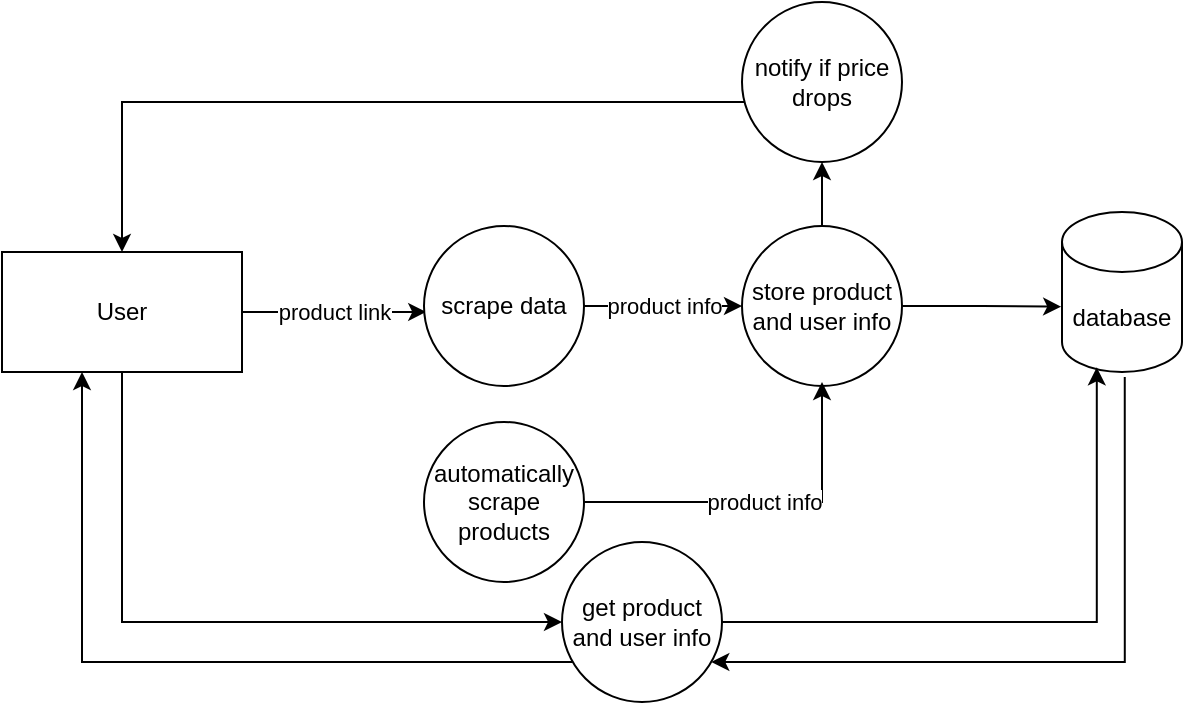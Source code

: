 <mxfile version="24.8.4">
  <diagram name="Page-1" id="J1OLVD6FokkQjAiOn1Qf">
    <mxGraphModel dx="1028" dy="1640" grid="1" gridSize="10" guides="1" tooltips="1" connect="1" arrows="1" fold="1" page="1" pageScale="1" pageWidth="850" pageHeight="1100" math="0" shadow="0">
      <root>
        <mxCell id="0" />
        <mxCell id="1" parent="0" />
        <mxCell id="IebLuJltOp7YtP0OwvvJ-4" value="product link" style="edgeStyle=orthogonalEdgeStyle;rounded=0;orthogonalLoop=1;jettySize=auto;html=1;entryX=0.014;entryY=0.537;entryDx=0;entryDy=0;entryPerimeter=0;" parent="1" source="IebLuJltOp7YtP0OwvvJ-2" target="IebLuJltOp7YtP0OwvvJ-3" edge="1">
          <mxGeometry relative="1" as="geometry">
            <mxPoint x="155" y="220" as="targetPoint" />
            <Array as="points">
              <mxPoint x="260" y="145" />
              <mxPoint x="260" y="145" />
            </Array>
          </mxGeometry>
        </mxCell>
        <mxCell id="_q3-5ZZ_aTb9fxmyT0Ox-3" style="edgeStyle=orthogonalEdgeStyle;rounded=0;orthogonalLoop=1;jettySize=auto;html=1;entryX=0;entryY=0.5;entryDx=0;entryDy=0;" edge="1" parent="1" source="IebLuJltOp7YtP0OwvvJ-2" target="IebLuJltOp7YtP0OwvvJ-17">
          <mxGeometry relative="1" as="geometry">
            <Array as="points">
              <mxPoint x="160" y="300" />
            </Array>
          </mxGeometry>
        </mxCell>
        <mxCell id="IebLuJltOp7YtP0OwvvJ-2" value="User" style="rounded=0;whiteSpace=wrap;html=1;" parent="1" vertex="1">
          <mxGeometry x="100" y="115" width="120" height="60" as="geometry" />
        </mxCell>
        <mxCell id="IebLuJltOp7YtP0OwvvJ-6" value="product info" style="edgeStyle=orthogonalEdgeStyle;rounded=0;orthogonalLoop=1;jettySize=auto;html=1;" parent="1" source="IebLuJltOp7YtP0OwvvJ-3" target="IebLuJltOp7YtP0OwvvJ-5" edge="1">
          <mxGeometry relative="1" as="geometry" />
        </mxCell>
        <mxCell id="IebLuJltOp7YtP0OwvvJ-3" value="scrape data" style="ellipse;whiteSpace=wrap;html=1;rounded=0;" parent="1" vertex="1">
          <mxGeometry x="311" y="102" width="80" height="80" as="geometry" />
        </mxCell>
        <mxCell id="IebLuJltOp7YtP0OwvvJ-8" value="" style="edgeStyle=orthogonalEdgeStyle;rounded=0;orthogonalLoop=1;jettySize=auto;html=1;entryX=-0.007;entryY=0.592;entryDx=0;entryDy=0;entryPerimeter=0;" parent="1" source="IebLuJltOp7YtP0OwvvJ-5" target="_q3-5ZZ_aTb9fxmyT0Ox-1" edge="1">
          <mxGeometry relative="1" as="geometry">
            <mxPoint x="583" y="220" as="targetPoint" />
          </mxGeometry>
        </mxCell>
        <mxCell id="_q3-5ZZ_aTb9fxmyT0Ox-8" value="" style="edgeStyle=orthogonalEdgeStyle;rounded=0;orthogonalLoop=1;jettySize=auto;html=1;" edge="1" parent="1" source="IebLuJltOp7YtP0OwvvJ-5" target="IebLuJltOp7YtP0OwvvJ-14">
          <mxGeometry relative="1" as="geometry" />
        </mxCell>
        <mxCell id="IebLuJltOp7YtP0OwvvJ-5" value="store product and user info" style="ellipse;whiteSpace=wrap;html=1;rounded=0;" parent="1" vertex="1">
          <mxGeometry x="470" y="102" width="80" height="80" as="geometry" />
        </mxCell>
        <mxCell id="IebLuJltOp7YtP0OwvvJ-16" value="" style="edgeStyle=orthogonalEdgeStyle;rounded=0;orthogonalLoop=1;jettySize=auto;html=1;" parent="1" source="IebLuJltOp7YtP0OwvvJ-14" target="IebLuJltOp7YtP0OwvvJ-2" edge="1">
          <mxGeometry relative="1" as="geometry">
            <Array as="points">
              <mxPoint x="160" y="40" />
            </Array>
          </mxGeometry>
        </mxCell>
        <mxCell id="IebLuJltOp7YtP0OwvvJ-14" value="notify if price drops" style="ellipse;whiteSpace=wrap;html=1;rounded=0;" parent="1" vertex="1">
          <mxGeometry x="470" y="-10" width="80" height="80" as="geometry" />
        </mxCell>
        <mxCell id="IebLuJltOp7YtP0OwvvJ-18" style="edgeStyle=orthogonalEdgeStyle;rounded=0;orthogonalLoop=1;jettySize=auto;html=1;entryX=0.523;entryY=1.031;entryDx=0;entryDy=0;startArrow=classic;startFill=1;endArrow=none;endFill=0;entryPerimeter=0;" parent="1" source="IebLuJltOp7YtP0OwvvJ-17" target="_q3-5ZZ_aTb9fxmyT0Ox-1" edge="1">
          <mxGeometry relative="1" as="geometry">
            <mxPoint x="633" y="235" as="targetPoint" />
            <Array as="points">
              <mxPoint x="661" y="320" />
            </Array>
          </mxGeometry>
        </mxCell>
        <mxCell id="IebLuJltOp7YtP0OwvvJ-17" value="get product and user info" style="ellipse;whiteSpace=wrap;html=1;aspect=fixed;" parent="1" vertex="1">
          <mxGeometry x="380" y="260" width="80" height="80" as="geometry" />
        </mxCell>
        <mxCell id="IebLuJltOp7YtP0OwvvJ-19" style="edgeStyle=orthogonalEdgeStyle;rounded=0;orthogonalLoop=1;jettySize=auto;html=1;" parent="1" source="IebLuJltOp7YtP0OwvvJ-17" target="IebLuJltOp7YtP0OwvvJ-2" edge="1">
          <mxGeometry relative="1" as="geometry">
            <mxPoint x="140" y="180" as="targetPoint" />
            <Array as="points">
              <mxPoint x="140" y="320" />
            </Array>
          </mxGeometry>
        </mxCell>
        <mxCell id="_q3-5ZZ_aTb9fxmyT0Ox-1" value="database" style="shape=cylinder3;whiteSpace=wrap;html=1;boundedLbl=1;backgroundOutline=1;size=15;" vertex="1" parent="1">
          <mxGeometry x="630" y="95" width="60" height="80" as="geometry" />
        </mxCell>
        <mxCell id="_q3-5ZZ_aTb9fxmyT0Ox-4" style="edgeStyle=orthogonalEdgeStyle;rounded=0;orthogonalLoop=1;jettySize=auto;html=1;entryX=0.29;entryY=0.971;entryDx=0;entryDy=0;entryPerimeter=0;" edge="1" parent="1" source="IebLuJltOp7YtP0OwvvJ-17" target="_q3-5ZZ_aTb9fxmyT0Ox-1">
          <mxGeometry relative="1" as="geometry" />
        </mxCell>
        <mxCell id="_q3-5ZZ_aTb9fxmyT0Ox-6" value="product info" style="edgeStyle=orthogonalEdgeStyle;rounded=0;orthogonalLoop=1;jettySize=auto;html=1;" edge="1" parent="1" source="_q3-5ZZ_aTb9fxmyT0Ox-5">
          <mxGeometry relative="1" as="geometry">
            <mxPoint x="510" y="180" as="targetPoint" />
            <Array as="points">
              <mxPoint x="510" y="240" />
              <mxPoint x="510" y="184" />
            </Array>
          </mxGeometry>
        </mxCell>
        <mxCell id="_q3-5ZZ_aTb9fxmyT0Ox-5" value="automatically scrape products" style="ellipse;whiteSpace=wrap;html=1;aspect=fixed;" vertex="1" parent="1">
          <mxGeometry x="311" y="200" width="80" height="80" as="geometry" />
        </mxCell>
      </root>
    </mxGraphModel>
  </diagram>
</mxfile>
